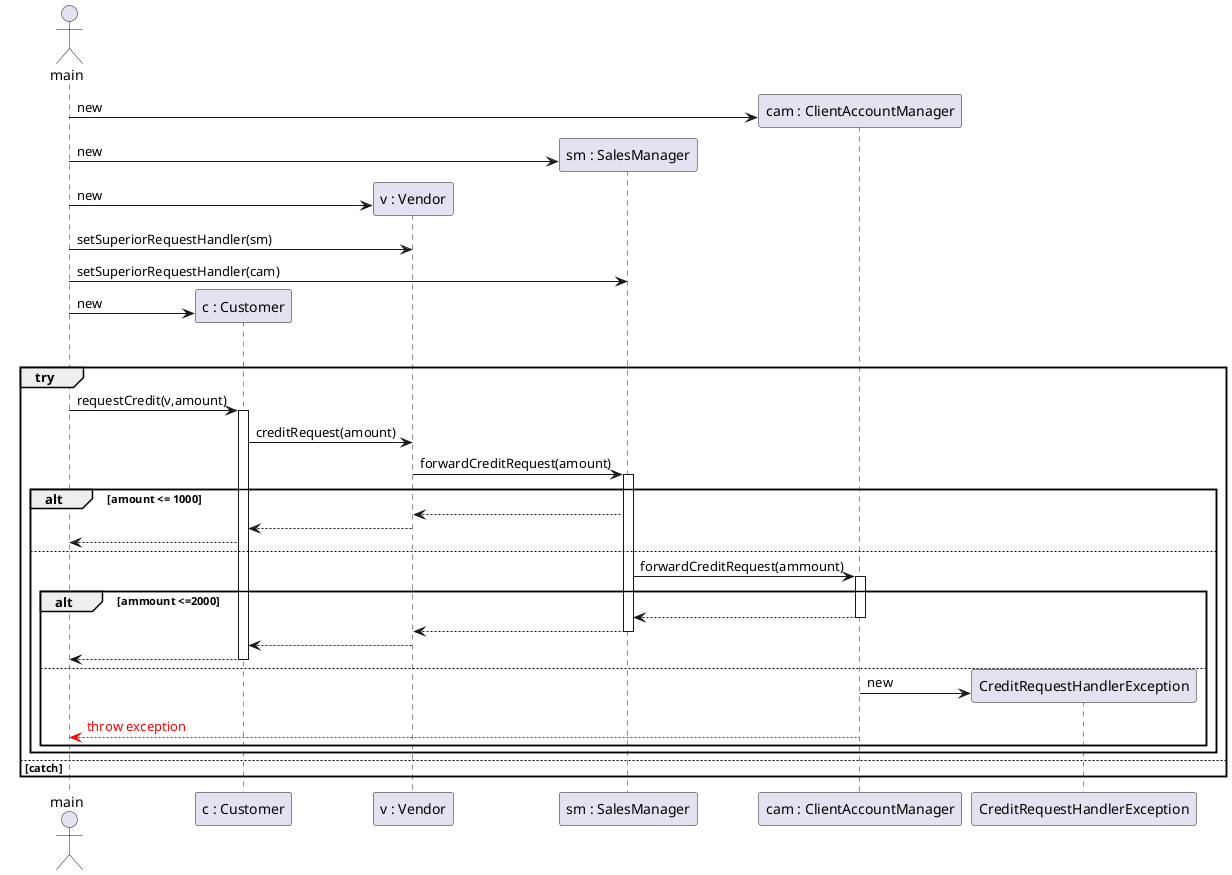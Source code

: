 @startuml
	actor main
	participant "c : Customer" as Customer
	participant "v : Vendor" as Vendor
	participant "sm : SalesManager" as SalesManager
	participant "cam : ClientAccountManager" as ClientAccountManager

    create ClientAccountManager
    main -> ClientAccountManager : new
    
    create SalesManager
    main -> SalesManager : new
    
    create Vendor
    main -> Vendor : new

    main -> Vendor : setSuperiorRequestHandler(sm)
    main -> SalesManager : setSuperiorRequestHandler(cam)
	
    create Customer
    main -> Customer : new
    
    loop amount = 500; amount <=2500; amount += 500
    	group try
			main -> Customer : requestCredit(v,amount)
			activate Customer
			Customer -> Vendor : creditRequest(amount)
			Vendor -> SalesManager : forwardCreditRequest(amount)
			activate SalesManager
			alt amount <= 1000
				SalesManager --> Vendor
	   			Vendor --> Customer
	   			Customer --> main
			else
		    	SalesManager -> ClientAccountManager : forwardCreditRequest(ammount)
		   		activate ClientAccountManager
		   		alt ammount <=2000
		   			ClientAccountManager-->SalesManager
		   			deactivate ClientAccountManager
		   			SalesManager --> Vendor
		   			deactivate SalesManager
		   			Vendor --> Customer
		   			deactivate Vendor
		   			Customer --> main
		   			deactivate Customer
		   			
		    		
		    		deactivate Customer
		   		 else
		   		    create CreditRequestHandlerException
		    		ClientAccountManager -> CreditRequestHandlerException : new
		    		ClientAccountManager --[#Red]> main : <font color=red>throw exception</font>
		    	end
	    	end
		   
		else catch
				   
	end    
	
@enduml
